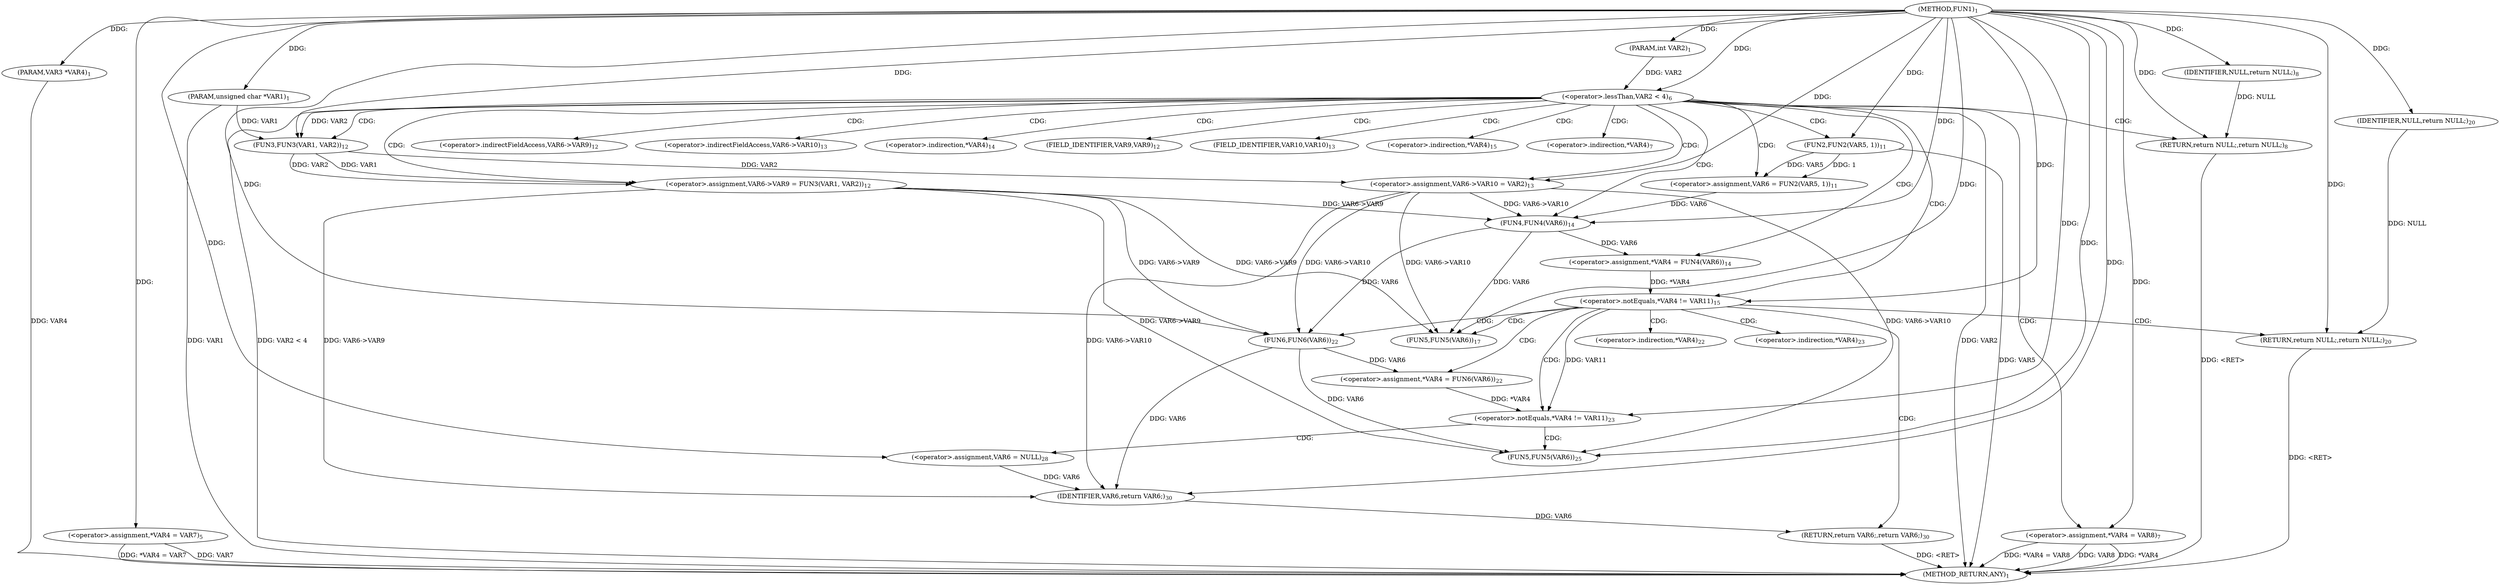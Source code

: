 digraph "FUN1" {  
"8" [label = <(METHOD,FUN1)<SUB>1</SUB>> ]
"79" [label = <(METHOD_RETURN,ANY)<SUB>1</SUB>> ]
"9" [label = <(PARAM,unsigned char *VAR1)<SUB>1</SUB>> ]
"10" [label = <(PARAM,int VAR2)<SUB>1</SUB>> ]
"11" [label = <(PARAM,VAR3 *VAR4)<SUB>1</SUB>> ]
"14" [label = <(&lt;operator&gt;.assignment,*VAR4 = VAR7)<SUB>5</SUB>> ]
"29" [label = <(&lt;operator&gt;.assignment,VAR6 = FUN2(VAR5, 1))<SUB>11</SUB>> ]
"34" [label = <(&lt;operator&gt;.assignment,VAR6-&gt;VAR9 = FUN3(VAR1, VAR2))<SUB>12</SUB>> ]
"41" [label = <(&lt;operator&gt;.assignment,VAR6-&gt;VAR10 = VAR2)<SUB>13</SUB>> ]
"46" [label = <(&lt;operator&gt;.assignment,*VAR4 = FUN4(VAR6))<SUB>14</SUB>> ]
"61" [label = <(&lt;operator&gt;.assignment,*VAR4 = FUN6(VAR6))<SUB>22</SUB>> ]
"77" [label = <(RETURN,return VAR6;,return VAR6;)<SUB>30</SUB>> ]
"19" [label = <(&lt;operator&gt;.lessThan,VAR2 &lt; 4)<SUB>6</SUB>> ]
"52" [label = <(&lt;operator&gt;.notEquals,*VAR4 != VAR11)<SUB>15</SUB>> ]
"67" [label = <(&lt;operator&gt;.notEquals,*VAR4 != VAR11)<SUB>23</SUB>> ]
"78" [label = <(IDENTIFIER,VAR6,return VAR6;)<SUB>30</SUB>> ]
"23" [label = <(&lt;operator&gt;.assignment,*VAR4 = VAR8)<SUB>7</SUB>> ]
"27" [label = <(RETURN,return NULL;,return NULL;)<SUB>8</SUB>> ]
"31" [label = <(FUN2,FUN2(VAR5, 1))<SUB>11</SUB>> ]
"38" [label = <(FUN3,FUN3(VAR1, VAR2))<SUB>12</SUB>> ]
"49" [label = <(FUN4,FUN4(VAR6))<SUB>14</SUB>> ]
"57" [label = <(FUN5,FUN5(VAR6))<SUB>17</SUB>> ]
"59" [label = <(RETURN,return NULL;,return NULL;)<SUB>20</SUB>> ]
"64" [label = <(FUN6,FUN6(VAR6))<SUB>22</SUB>> ]
"72" [label = <(FUN5,FUN5(VAR6))<SUB>25</SUB>> ]
"74" [label = <(&lt;operator&gt;.assignment,VAR6 = NULL)<SUB>28</SUB>> ]
"28" [label = <(IDENTIFIER,NULL,return NULL;)<SUB>8</SUB>> ]
"60" [label = <(IDENTIFIER,NULL,return NULL;)<SUB>20</SUB>> ]
"35" [label = <(&lt;operator&gt;.indirectFieldAccess,VAR6-&gt;VAR9)<SUB>12</SUB>> ]
"42" [label = <(&lt;operator&gt;.indirectFieldAccess,VAR6-&gt;VAR10)<SUB>13</SUB>> ]
"47" [label = <(&lt;operator&gt;.indirection,*VAR4)<SUB>14</SUB>> ]
"62" [label = <(&lt;operator&gt;.indirection,*VAR4)<SUB>22</SUB>> ]
"37" [label = <(FIELD_IDENTIFIER,VAR9,VAR9)<SUB>12</SUB>> ]
"44" [label = <(FIELD_IDENTIFIER,VAR10,VAR10)<SUB>13</SUB>> ]
"53" [label = <(&lt;operator&gt;.indirection,*VAR4)<SUB>15</SUB>> ]
"68" [label = <(&lt;operator&gt;.indirection,*VAR4)<SUB>23</SUB>> ]
"24" [label = <(&lt;operator&gt;.indirection,*VAR4)<SUB>7</SUB>> ]
  "77" -> "79"  [ label = "DDG: &lt;RET&gt;"] 
  "27" -> "79"  [ label = "DDG: &lt;RET&gt;"] 
  "59" -> "79"  [ label = "DDG: &lt;RET&gt;"] 
  "9" -> "79"  [ label = "DDG: VAR1"] 
  "11" -> "79"  [ label = "DDG: VAR4"] 
  "14" -> "79"  [ label = "DDG: *VAR4 = VAR7"] 
  "19" -> "79"  [ label = "DDG: VAR2"] 
  "19" -> "79"  [ label = "DDG: VAR2 &lt; 4"] 
  "23" -> "79"  [ label = "DDG: *VAR4"] 
  "23" -> "79"  [ label = "DDG: *VAR4 = VAR8"] 
  "23" -> "79"  [ label = "DDG: VAR8"] 
  "31" -> "79"  [ label = "DDG: VAR5"] 
  "14" -> "79"  [ label = "DDG: VAR7"] 
  "8" -> "9"  [ label = "DDG: "] 
  "8" -> "10"  [ label = "DDG: "] 
  "8" -> "11"  [ label = "DDG: "] 
  "8" -> "14"  [ label = "DDG: "] 
  "31" -> "29"  [ label = "DDG: VAR5"] 
  "31" -> "29"  [ label = "DDG: 1"] 
  "38" -> "34"  [ label = "DDG: VAR1"] 
  "38" -> "34"  [ label = "DDG: VAR2"] 
  "38" -> "41"  [ label = "DDG: VAR2"] 
  "8" -> "41"  [ label = "DDG: "] 
  "49" -> "46"  [ label = "DDG: VAR6"] 
  "64" -> "61"  [ label = "DDG: VAR6"] 
  "78" -> "77"  [ label = "DDG: VAR6"] 
  "64" -> "78"  [ label = "DDG: VAR6"] 
  "41" -> "78"  [ label = "DDG: VAR6-&gt;VAR10"] 
  "74" -> "78"  [ label = "DDG: VAR6"] 
  "34" -> "78"  [ label = "DDG: VAR6-&gt;VAR9"] 
  "8" -> "78"  [ label = "DDG: "] 
  "10" -> "19"  [ label = "DDG: VAR2"] 
  "8" -> "19"  [ label = "DDG: "] 
  "8" -> "23"  [ label = "DDG: "] 
  "28" -> "27"  [ label = "DDG: NULL"] 
  "8" -> "27"  [ label = "DDG: "] 
  "8" -> "31"  [ label = "DDG: "] 
  "9" -> "38"  [ label = "DDG: VAR1"] 
  "8" -> "38"  [ label = "DDG: "] 
  "19" -> "38"  [ label = "DDG: VAR2"] 
  "29" -> "49"  [ label = "DDG: VAR6"] 
  "34" -> "49"  [ label = "DDG: VAR6-&gt;VAR9"] 
  "41" -> "49"  [ label = "DDG: VAR6-&gt;VAR10"] 
  "8" -> "49"  [ label = "DDG: "] 
  "46" -> "52"  [ label = "DDG: *VAR4"] 
  "8" -> "52"  [ label = "DDG: "] 
  "60" -> "59"  [ label = "DDG: NULL"] 
  "8" -> "59"  [ label = "DDG: "] 
  "34" -> "64"  [ label = "DDG: VAR6-&gt;VAR9"] 
  "41" -> "64"  [ label = "DDG: VAR6-&gt;VAR10"] 
  "49" -> "64"  [ label = "DDG: VAR6"] 
  "8" -> "64"  [ label = "DDG: "] 
  "61" -> "67"  [ label = "DDG: *VAR4"] 
  "52" -> "67"  [ label = "DDG: VAR11"] 
  "8" -> "67"  [ label = "DDG: "] 
  "8" -> "74"  [ label = "DDG: "] 
  "8" -> "28"  [ label = "DDG: "] 
  "34" -> "57"  [ label = "DDG: VAR6-&gt;VAR9"] 
  "41" -> "57"  [ label = "DDG: VAR6-&gt;VAR10"] 
  "49" -> "57"  [ label = "DDG: VAR6"] 
  "8" -> "57"  [ label = "DDG: "] 
  "8" -> "60"  [ label = "DDG: "] 
  "34" -> "72"  [ label = "DDG: VAR6-&gt;VAR9"] 
  "41" -> "72"  [ label = "DDG: VAR6-&gt;VAR10"] 
  "64" -> "72"  [ label = "DDG: VAR6"] 
  "8" -> "72"  [ label = "DDG: "] 
  "19" -> "47"  [ label = "CDG: "] 
  "19" -> "34"  [ label = "CDG: "] 
  "19" -> "49"  [ label = "CDG: "] 
  "19" -> "42"  [ label = "CDG: "] 
  "19" -> "52"  [ label = "CDG: "] 
  "19" -> "37"  [ label = "CDG: "] 
  "19" -> "46"  [ label = "CDG: "] 
  "19" -> "38"  [ label = "CDG: "] 
  "19" -> "27"  [ label = "CDG: "] 
  "19" -> "29"  [ label = "CDG: "] 
  "19" -> "44"  [ label = "CDG: "] 
  "19" -> "35"  [ label = "CDG: "] 
  "19" -> "24"  [ label = "CDG: "] 
  "19" -> "23"  [ label = "CDG: "] 
  "19" -> "53"  [ label = "CDG: "] 
  "19" -> "41"  [ label = "CDG: "] 
  "19" -> "31"  [ label = "CDG: "] 
  "52" -> "68"  [ label = "CDG: "] 
  "52" -> "77"  [ label = "CDG: "] 
  "52" -> "64"  [ label = "CDG: "] 
  "52" -> "57"  [ label = "CDG: "] 
  "52" -> "67"  [ label = "CDG: "] 
  "52" -> "59"  [ label = "CDG: "] 
  "52" -> "61"  [ label = "CDG: "] 
  "52" -> "62"  [ label = "CDG: "] 
  "67" -> "72"  [ label = "CDG: "] 
  "67" -> "74"  [ label = "CDG: "] 
}
